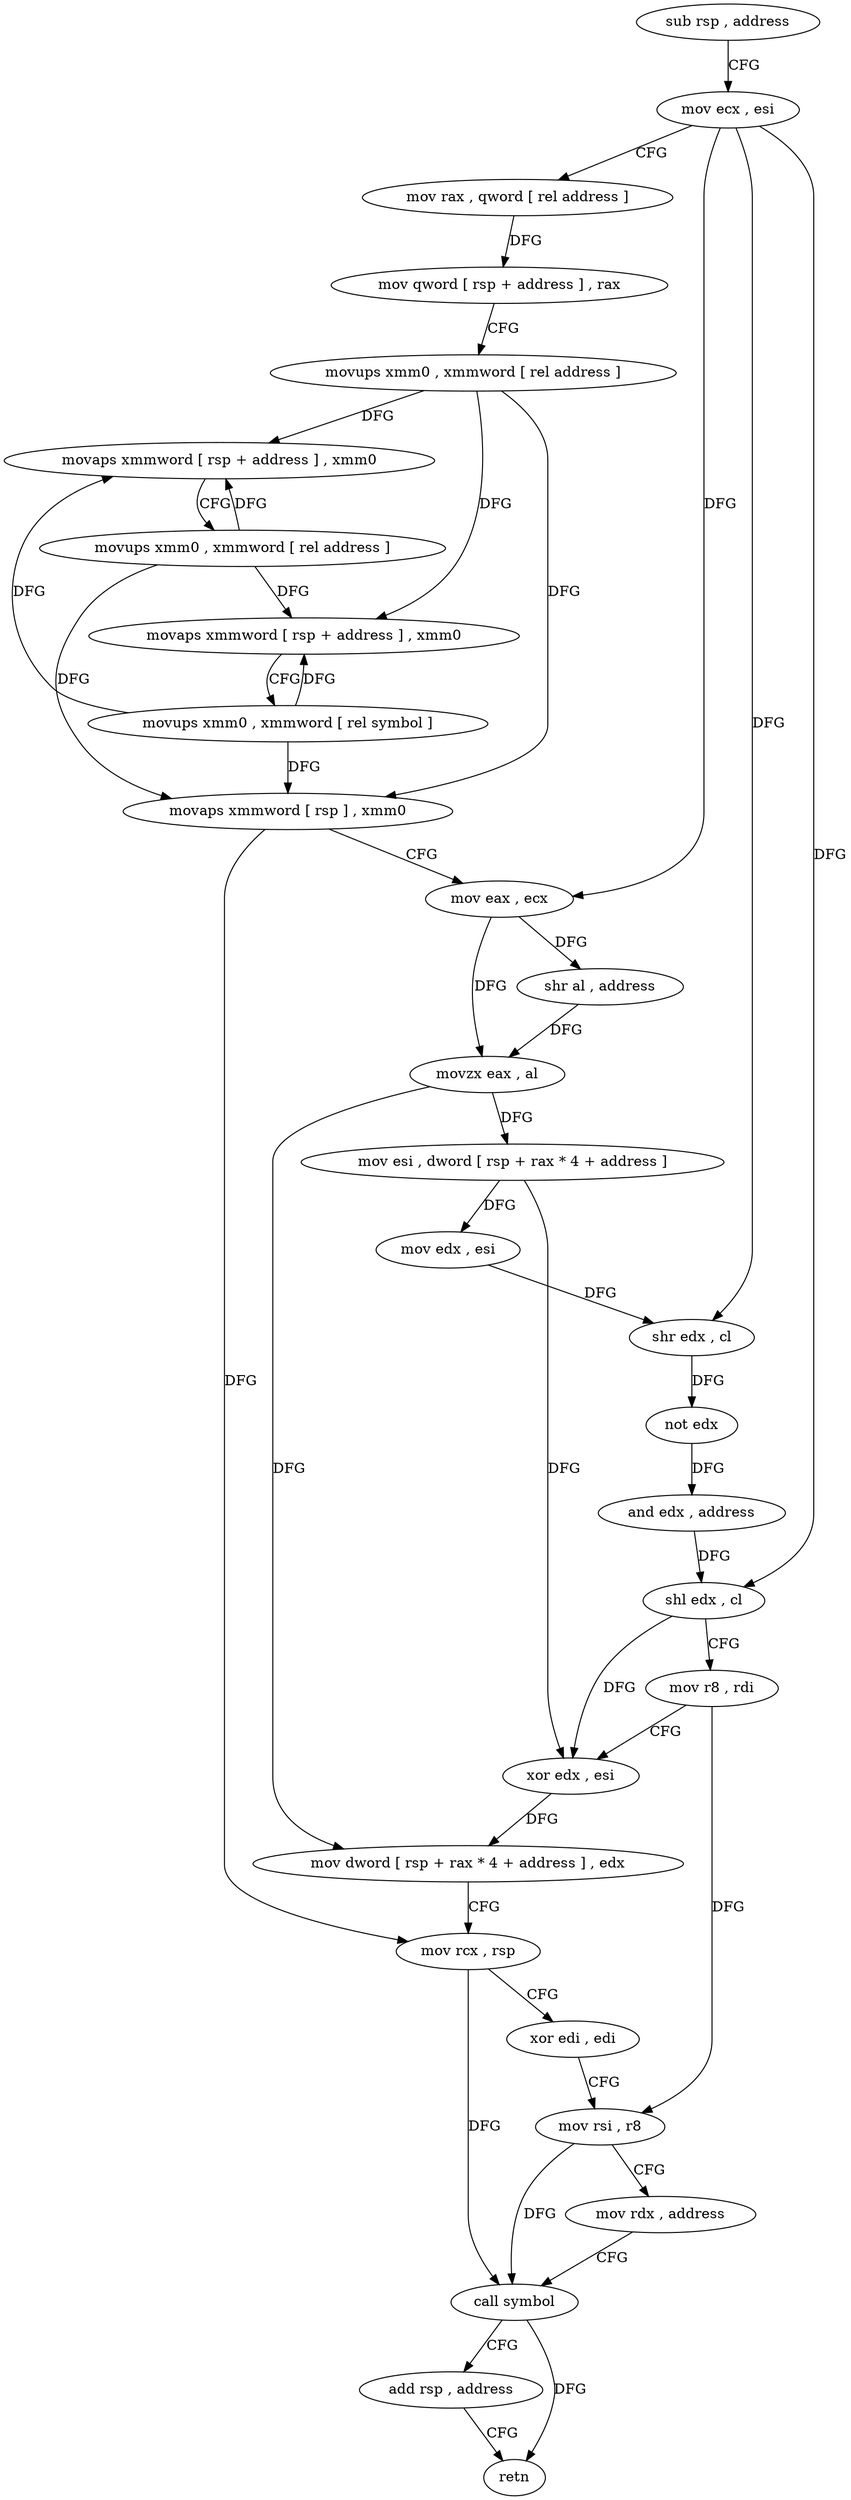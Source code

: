 digraph "func" {
"4310208" [label = "sub rsp , address" ]
"4310212" [label = "mov ecx , esi" ]
"4310214" [label = "mov rax , qword [ rel address ]" ]
"4310221" [label = "mov qword [ rsp + address ] , rax" ]
"4310226" [label = "movups xmm0 , xmmword [ rel address ]" ]
"4310233" [label = "movaps xmmword [ rsp + address ] , xmm0" ]
"4310238" [label = "movups xmm0 , xmmword [ rel address ]" ]
"4310245" [label = "movaps xmmword [ rsp + address ] , xmm0" ]
"4310250" [label = "movups xmm0 , xmmword [ rel symbol ]" ]
"4310257" [label = "movaps xmmword [ rsp ] , xmm0" ]
"4310261" [label = "mov eax , ecx" ]
"4310263" [label = "shr al , address" ]
"4310266" [label = "movzx eax , al" ]
"4310269" [label = "mov esi , dword [ rsp + rax * 4 + address ]" ]
"4310273" [label = "mov edx , esi" ]
"4310275" [label = "shr edx , cl" ]
"4310277" [label = "not edx" ]
"4310279" [label = "and edx , address" ]
"4310282" [label = "shl edx , cl" ]
"4310284" [label = "mov r8 , rdi" ]
"4310287" [label = "xor edx , esi" ]
"4310289" [label = "mov dword [ rsp + rax * 4 + address ] , edx" ]
"4310293" [label = "mov rcx , rsp" ]
"4310296" [label = "xor edi , edi" ]
"4310298" [label = "mov rsi , r8" ]
"4310301" [label = "mov rdx , address" ]
"4310308" [label = "call symbol" ]
"4310313" [label = "add rsp , address" ]
"4310317" [label = "retn" ]
"4310208" -> "4310212" [ label = "CFG" ]
"4310212" -> "4310214" [ label = "CFG" ]
"4310212" -> "4310261" [ label = "DFG" ]
"4310212" -> "4310275" [ label = "DFG" ]
"4310212" -> "4310282" [ label = "DFG" ]
"4310214" -> "4310221" [ label = "DFG" ]
"4310221" -> "4310226" [ label = "CFG" ]
"4310226" -> "4310233" [ label = "DFG" ]
"4310226" -> "4310245" [ label = "DFG" ]
"4310226" -> "4310257" [ label = "DFG" ]
"4310233" -> "4310238" [ label = "CFG" ]
"4310238" -> "4310245" [ label = "DFG" ]
"4310238" -> "4310233" [ label = "DFG" ]
"4310238" -> "4310257" [ label = "DFG" ]
"4310245" -> "4310250" [ label = "CFG" ]
"4310250" -> "4310257" [ label = "DFG" ]
"4310250" -> "4310233" [ label = "DFG" ]
"4310250" -> "4310245" [ label = "DFG" ]
"4310257" -> "4310261" [ label = "CFG" ]
"4310257" -> "4310293" [ label = "DFG" ]
"4310261" -> "4310263" [ label = "DFG" ]
"4310261" -> "4310266" [ label = "DFG" ]
"4310263" -> "4310266" [ label = "DFG" ]
"4310266" -> "4310269" [ label = "DFG" ]
"4310266" -> "4310289" [ label = "DFG" ]
"4310269" -> "4310273" [ label = "DFG" ]
"4310269" -> "4310287" [ label = "DFG" ]
"4310273" -> "4310275" [ label = "DFG" ]
"4310275" -> "4310277" [ label = "DFG" ]
"4310277" -> "4310279" [ label = "DFG" ]
"4310279" -> "4310282" [ label = "DFG" ]
"4310282" -> "4310284" [ label = "CFG" ]
"4310282" -> "4310287" [ label = "DFG" ]
"4310284" -> "4310287" [ label = "CFG" ]
"4310284" -> "4310298" [ label = "DFG" ]
"4310287" -> "4310289" [ label = "DFG" ]
"4310289" -> "4310293" [ label = "CFG" ]
"4310293" -> "4310296" [ label = "CFG" ]
"4310293" -> "4310308" [ label = "DFG" ]
"4310296" -> "4310298" [ label = "CFG" ]
"4310298" -> "4310301" [ label = "CFG" ]
"4310298" -> "4310308" [ label = "DFG" ]
"4310301" -> "4310308" [ label = "CFG" ]
"4310308" -> "4310313" [ label = "CFG" ]
"4310308" -> "4310317" [ label = "DFG" ]
"4310313" -> "4310317" [ label = "CFG" ]
}

